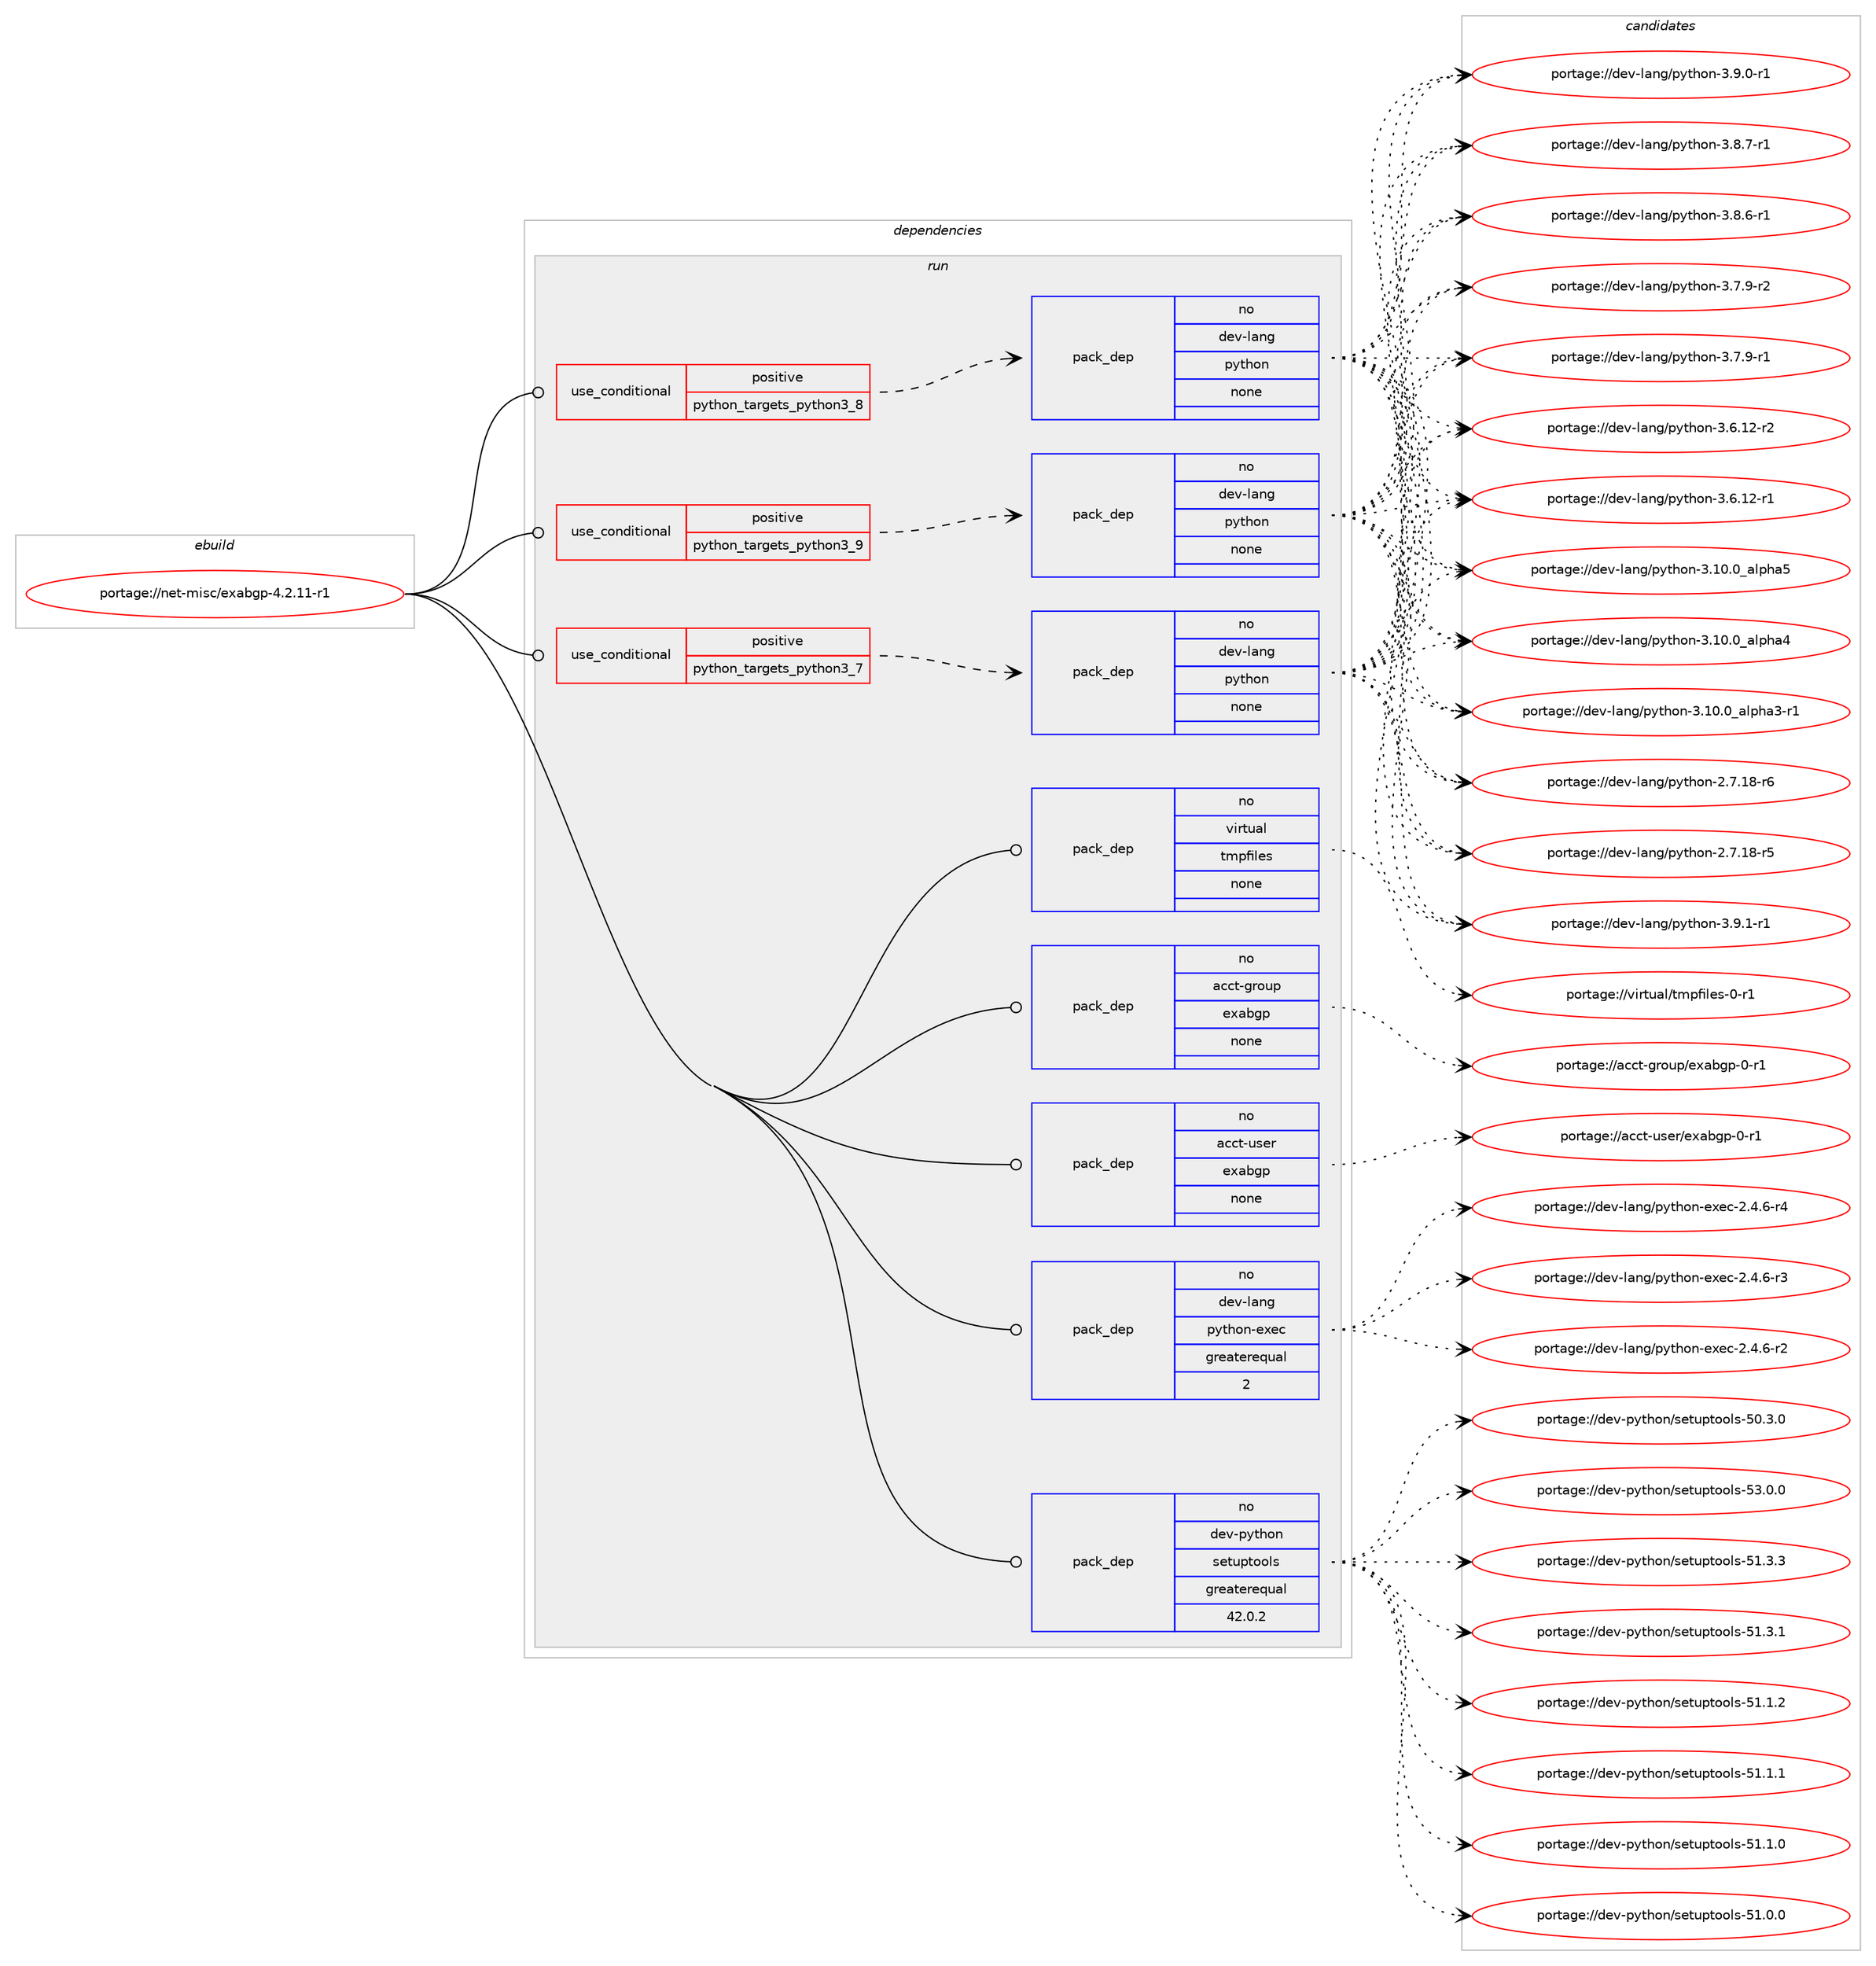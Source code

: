 digraph prolog {

# *************
# Graph options
# *************

newrank=true;
concentrate=true;
compound=true;
graph [rankdir=LR,fontname=Helvetica,fontsize=10,ranksep=1.5];#, ranksep=2.5, nodesep=0.2];
edge  [arrowhead=vee];
node  [fontname=Helvetica,fontsize=10];

# **********
# The ebuild
# **********

subgraph cluster_leftcol {
color=gray;
rank=same;
label=<<i>ebuild</i>>;
id [label="portage://net-misc/exabgp-4.2.11-r1", color=red, width=4, href="../net-misc/exabgp-4.2.11-r1.svg"];
}

# ****************
# The dependencies
# ****************

subgraph cluster_midcol {
color=gray;
label=<<i>dependencies</i>>;
subgraph cluster_compile {
fillcolor="#eeeeee";
style=filled;
label=<<i>compile</i>>;
}
subgraph cluster_compileandrun {
fillcolor="#eeeeee";
style=filled;
label=<<i>compile and run</i>>;
}
subgraph cluster_run {
fillcolor="#eeeeee";
style=filled;
label=<<i>run</i>>;
subgraph cond7627 {
dependency24963 [label=<<TABLE BORDER="0" CELLBORDER="1" CELLSPACING="0" CELLPADDING="4"><TR><TD ROWSPAN="3" CELLPADDING="10">use_conditional</TD></TR><TR><TD>positive</TD></TR><TR><TD>python_targets_python3_7</TD></TR></TABLE>>, shape=none, color=red];
subgraph pack17111 {
dependency24964 [label=<<TABLE BORDER="0" CELLBORDER="1" CELLSPACING="0" CELLPADDING="4" WIDTH="220"><TR><TD ROWSPAN="6" CELLPADDING="30">pack_dep</TD></TR><TR><TD WIDTH="110">no</TD></TR><TR><TD>dev-lang</TD></TR><TR><TD>python</TD></TR><TR><TD>none</TD></TR><TR><TD></TD></TR></TABLE>>, shape=none, color=blue];
}
dependency24963:e -> dependency24964:w [weight=20,style="dashed",arrowhead="vee"];
}
id:e -> dependency24963:w [weight=20,style="solid",arrowhead="odot"];
subgraph cond7628 {
dependency24965 [label=<<TABLE BORDER="0" CELLBORDER="1" CELLSPACING="0" CELLPADDING="4"><TR><TD ROWSPAN="3" CELLPADDING="10">use_conditional</TD></TR><TR><TD>positive</TD></TR><TR><TD>python_targets_python3_8</TD></TR></TABLE>>, shape=none, color=red];
subgraph pack17112 {
dependency24966 [label=<<TABLE BORDER="0" CELLBORDER="1" CELLSPACING="0" CELLPADDING="4" WIDTH="220"><TR><TD ROWSPAN="6" CELLPADDING="30">pack_dep</TD></TR><TR><TD WIDTH="110">no</TD></TR><TR><TD>dev-lang</TD></TR><TR><TD>python</TD></TR><TR><TD>none</TD></TR><TR><TD></TD></TR></TABLE>>, shape=none, color=blue];
}
dependency24965:e -> dependency24966:w [weight=20,style="dashed",arrowhead="vee"];
}
id:e -> dependency24965:w [weight=20,style="solid",arrowhead="odot"];
subgraph cond7629 {
dependency24967 [label=<<TABLE BORDER="0" CELLBORDER="1" CELLSPACING="0" CELLPADDING="4"><TR><TD ROWSPAN="3" CELLPADDING="10">use_conditional</TD></TR><TR><TD>positive</TD></TR><TR><TD>python_targets_python3_9</TD></TR></TABLE>>, shape=none, color=red];
subgraph pack17113 {
dependency24968 [label=<<TABLE BORDER="0" CELLBORDER="1" CELLSPACING="0" CELLPADDING="4" WIDTH="220"><TR><TD ROWSPAN="6" CELLPADDING="30">pack_dep</TD></TR><TR><TD WIDTH="110">no</TD></TR><TR><TD>dev-lang</TD></TR><TR><TD>python</TD></TR><TR><TD>none</TD></TR><TR><TD></TD></TR></TABLE>>, shape=none, color=blue];
}
dependency24967:e -> dependency24968:w [weight=20,style="dashed",arrowhead="vee"];
}
id:e -> dependency24967:w [weight=20,style="solid",arrowhead="odot"];
subgraph pack17114 {
dependency24969 [label=<<TABLE BORDER="0" CELLBORDER="1" CELLSPACING="0" CELLPADDING="4" WIDTH="220"><TR><TD ROWSPAN="6" CELLPADDING="30">pack_dep</TD></TR><TR><TD WIDTH="110">no</TD></TR><TR><TD>acct-group</TD></TR><TR><TD>exabgp</TD></TR><TR><TD>none</TD></TR><TR><TD></TD></TR></TABLE>>, shape=none, color=blue];
}
id:e -> dependency24969:w [weight=20,style="solid",arrowhead="odot"];
subgraph pack17115 {
dependency24970 [label=<<TABLE BORDER="0" CELLBORDER="1" CELLSPACING="0" CELLPADDING="4" WIDTH="220"><TR><TD ROWSPAN="6" CELLPADDING="30">pack_dep</TD></TR><TR><TD WIDTH="110">no</TD></TR><TR><TD>acct-user</TD></TR><TR><TD>exabgp</TD></TR><TR><TD>none</TD></TR><TR><TD></TD></TR></TABLE>>, shape=none, color=blue];
}
id:e -> dependency24970:w [weight=20,style="solid",arrowhead="odot"];
subgraph pack17116 {
dependency24971 [label=<<TABLE BORDER="0" CELLBORDER="1" CELLSPACING="0" CELLPADDING="4" WIDTH="220"><TR><TD ROWSPAN="6" CELLPADDING="30">pack_dep</TD></TR><TR><TD WIDTH="110">no</TD></TR><TR><TD>dev-lang</TD></TR><TR><TD>python-exec</TD></TR><TR><TD>greaterequal</TD></TR><TR><TD>2</TD></TR></TABLE>>, shape=none, color=blue];
}
id:e -> dependency24971:w [weight=20,style="solid",arrowhead="odot"];
subgraph pack17117 {
dependency24972 [label=<<TABLE BORDER="0" CELLBORDER="1" CELLSPACING="0" CELLPADDING="4" WIDTH="220"><TR><TD ROWSPAN="6" CELLPADDING="30">pack_dep</TD></TR><TR><TD WIDTH="110">no</TD></TR><TR><TD>dev-python</TD></TR><TR><TD>setuptools</TD></TR><TR><TD>greaterequal</TD></TR><TR><TD>42.0.2</TD></TR></TABLE>>, shape=none, color=blue];
}
id:e -> dependency24972:w [weight=20,style="solid",arrowhead="odot"];
subgraph pack17118 {
dependency24973 [label=<<TABLE BORDER="0" CELLBORDER="1" CELLSPACING="0" CELLPADDING="4" WIDTH="220"><TR><TD ROWSPAN="6" CELLPADDING="30">pack_dep</TD></TR><TR><TD WIDTH="110">no</TD></TR><TR><TD>virtual</TD></TR><TR><TD>tmpfiles</TD></TR><TR><TD>none</TD></TR><TR><TD></TD></TR></TABLE>>, shape=none, color=blue];
}
id:e -> dependency24973:w [weight=20,style="solid",arrowhead="odot"];
}
}

# **************
# The candidates
# **************

subgraph cluster_choices {
rank=same;
color=gray;
label=<<i>candidates</i>>;

subgraph choice17111 {
color=black;
nodesep=1;
choice1001011184510897110103471121211161041111104551465746494511449 [label="portage://dev-lang/python-3.9.1-r1", color=red, width=4,href="../dev-lang/python-3.9.1-r1.svg"];
choice1001011184510897110103471121211161041111104551465746484511449 [label="portage://dev-lang/python-3.9.0-r1", color=red, width=4,href="../dev-lang/python-3.9.0-r1.svg"];
choice1001011184510897110103471121211161041111104551465646554511449 [label="portage://dev-lang/python-3.8.7-r1", color=red, width=4,href="../dev-lang/python-3.8.7-r1.svg"];
choice1001011184510897110103471121211161041111104551465646544511449 [label="portage://dev-lang/python-3.8.6-r1", color=red, width=4,href="../dev-lang/python-3.8.6-r1.svg"];
choice1001011184510897110103471121211161041111104551465546574511450 [label="portage://dev-lang/python-3.7.9-r2", color=red, width=4,href="../dev-lang/python-3.7.9-r2.svg"];
choice1001011184510897110103471121211161041111104551465546574511449 [label="portage://dev-lang/python-3.7.9-r1", color=red, width=4,href="../dev-lang/python-3.7.9-r1.svg"];
choice100101118451089711010347112121116104111110455146544649504511450 [label="portage://dev-lang/python-3.6.12-r2", color=red, width=4,href="../dev-lang/python-3.6.12-r2.svg"];
choice100101118451089711010347112121116104111110455146544649504511449 [label="portage://dev-lang/python-3.6.12-r1", color=red, width=4,href="../dev-lang/python-3.6.12-r1.svg"];
choice1001011184510897110103471121211161041111104551464948464895971081121049753 [label="portage://dev-lang/python-3.10.0_alpha5", color=red, width=4,href="../dev-lang/python-3.10.0_alpha5.svg"];
choice1001011184510897110103471121211161041111104551464948464895971081121049752 [label="portage://dev-lang/python-3.10.0_alpha4", color=red, width=4,href="../dev-lang/python-3.10.0_alpha4.svg"];
choice10010111845108971101034711212111610411111045514649484648959710811210497514511449 [label="portage://dev-lang/python-3.10.0_alpha3-r1", color=red, width=4,href="../dev-lang/python-3.10.0_alpha3-r1.svg"];
choice100101118451089711010347112121116104111110455046554649564511454 [label="portage://dev-lang/python-2.7.18-r6", color=red, width=4,href="../dev-lang/python-2.7.18-r6.svg"];
choice100101118451089711010347112121116104111110455046554649564511453 [label="portage://dev-lang/python-2.7.18-r5", color=red, width=4,href="../dev-lang/python-2.7.18-r5.svg"];
dependency24964:e -> choice1001011184510897110103471121211161041111104551465746494511449:w [style=dotted,weight="100"];
dependency24964:e -> choice1001011184510897110103471121211161041111104551465746484511449:w [style=dotted,weight="100"];
dependency24964:e -> choice1001011184510897110103471121211161041111104551465646554511449:w [style=dotted,weight="100"];
dependency24964:e -> choice1001011184510897110103471121211161041111104551465646544511449:w [style=dotted,weight="100"];
dependency24964:e -> choice1001011184510897110103471121211161041111104551465546574511450:w [style=dotted,weight="100"];
dependency24964:e -> choice1001011184510897110103471121211161041111104551465546574511449:w [style=dotted,weight="100"];
dependency24964:e -> choice100101118451089711010347112121116104111110455146544649504511450:w [style=dotted,weight="100"];
dependency24964:e -> choice100101118451089711010347112121116104111110455146544649504511449:w [style=dotted,weight="100"];
dependency24964:e -> choice1001011184510897110103471121211161041111104551464948464895971081121049753:w [style=dotted,weight="100"];
dependency24964:e -> choice1001011184510897110103471121211161041111104551464948464895971081121049752:w [style=dotted,weight="100"];
dependency24964:e -> choice10010111845108971101034711212111610411111045514649484648959710811210497514511449:w [style=dotted,weight="100"];
dependency24964:e -> choice100101118451089711010347112121116104111110455046554649564511454:w [style=dotted,weight="100"];
dependency24964:e -> choice100101118451089711010347112121116104111110455046554649564511453:w [style=dotted,weight="100"];
}
subgraph choice17112 {
color=black;
nodesep=1;
choice1001011184510897110103471121211161041111104551465746494511449 [label="portage://dev-lang/python-3.9.1-r1", color=red, width=4,href="../dev-lang/python-3.9.1-r1.svg"];
choice1001011184510897110103471121211161041111104551465746484511449 [label="portage://dev-lang/python-3.9.0-r1", color=red, width=4,href="../dev-lang/python-3.9.0-r1.svg"];
choice1001011184510897110103471121211161041111104551465646554511449 [label="portage://dev-lang/python-3.8.7-r1", color=red, width=4,href="../dev-lang/python-3.8.7-r1.svg"];
choice1001011184510897110103471121211161041111104551465646544511449 [label="portage://dev-lang/python-3.8.6-r1", color=red, width=4,href="../dev-lang/python-3.8.6-r1.svg"];
choice1001011184510897110103471121211161041111104551465546574511450 [label="portage://dev-lang/python-3.7.9-r2", color=red, width=4,href="../dev-lang/python-3.7.9-r2.svg"];
choice1001011184510897110103471121211161041111104551465546574511449 [label="portage://dev-lang/python-3.7.9-r1", color=red, width=4,href="../dev-lang/python-3.7.9-r1.svg"];
choice100101118451089711010347112121116104111110455146544649504511450 [label="portage://dev-lang/python-3.6.12-r2", color=red, width=4,href="../dev-lang/python-3.6.12-r2.svg"];
choice100101118451089711010347112121116104111110455146544649504511449 [label="portage://dev-lang/python-3.6.12-r1", color=red, width=4,href="../dev-lang/python-3.6.12-r1.svg"];
choice1001011184510897110103471121211161041111104551464948464895971081121049753 [label="portage://dev-lang/python-3.10.0_alpha5", color=red, width=4,href="../dev-lang/python-3.10.0_alpha5.svg"];
choice1001011184510897110103471121211161041111104551464948464895971081121049752 [label="portage://dev-lang/python-3.10.0_alpha4", color=red, width=4,href="../dev-lang/python-3.10.0_alpha4.svg"];
choice10010111845108971101034711212111610411111045514649484648959710811210497514511449 [label="portage://dev-lang/python-3.10.0_alpha3-r1", color=red, width=4,href="../dev-lang/python-3.10.0_alpha3-r1.svg"];
choice100101118451089711010347112121116104111110455046554649564511454 [label="portage://dev-lang/python-2.7.18-r6", color=red, width=4,href="../dev-lang/python-2.7.18-r6.svg"];
choice100101118451089711010347112121116104111110455046554649564511453 [label="portage://dev-lang/python-2.7.18-r5", color=red, width=4,href="../dev-lang/python-2.7.18-r5.svg"];
dependency24966:e -> choice1001011184510897110103471121211161041111104551465746494511449:w [style=dotted,weight="100"];
dependency24966:e -> choice1001011184510897110103471121211161041111104551465746484511449:w [style=dotted,weight="100"];
dependency24966:e -> choice1001011184510897110103471121211161041111104551465646554511449:w [style=dotted,weight="100"];
dependency24966:e -> choice1001011184510897110103471121211161041111104551465646544511449:w [style=dotted,weight="100"];
dependency24966:e -> choice1001011184510897110103471121211161041111104551465546574511450:w [style=dotted,weight="100"];
dependency24966:e -> choice1001011184510897110103471121211161041111104551465546574511449:w [style=dotted,weight="100"];
dependency24966:e -> choice100101118451089711010347112121116104111110455146544649504511450:w [style=dotted,weight="100"];
dependency24966:e -> choice100101118451089711010347112121116104111110455146544649504511449:w [style=dotted,weight="100"];
dependency24966:e -> choice1001011184510897110103471121211161041111104551464948464895971081121049753:w [style=dotted,weight="100"];
dependency24966:e -> choice1001011184510897110103471121211161041111104551464948464895971081121049752:w [style=dotted,weight="100"];
dependency24966:e -> choice10010111845108971101034711212111610411111045514649484648959710811210497514511449:w [style=dotted,weight="100"];
dependency24966:e -> choice100101118451089711010347112121116104111110455046554649564511454:w [style=dotted,weight="100"];
dependency24966:e -> choice100101118451089711010347112121116104111110455046554649564511453:w [style=dotted,weight="100"];
}
subgraph choice17113 {
color=black;
nodesep=1;
choice1001011184510897110103471121211161041111104551465746494511449 [label="portage://dev-lang/python-3.9.1-r1", color=red, width=4,href="../dev-lang/python-3.9.1-r1.svg"];
choice1001011184510897110103471121211161041111104551465746484511449 [label="portage://dev-lang/python-3.9.0-r1", color=red, width=4,href="../dev-lang/python-3.9.0-r1.svg"];
choice1001011184510897110103471121211161041111104551465646554511449 [label="portage://dev-lang/python-3.8.7-r1", color=red, width=4,href="../dev-lang/python-3.8.7-r1.svg"];
choice1001011184510897110103471121211161041111104551465646544511449 [label="portage://dev-lang/python-3.8.6-r1", color=red, width=4,href="../dev-lang/python-3.8.6-r1.svg"];
choice1001011184510897110103471121211161041111104551465546574511450 [label="portage://dev-lang/python-3.7.9-r2", color=red, width=4,href="../dev-lang/python-3.7.9-r2.svg"];
choice1001011184510897110103471121211161041111104551465546574511449 [label="portage://dev-lang/python-3.7.9-r1", color=red, width=4,href="../dev-lang/python-3.7.9-r1.svg"];
choice100101118451089711010347112121116104111110455146544649504511450 [label="portage://dev-lang/python-3.6.12-r2", color=red, width=4,href="../dev-lang/python-3.6.12-r2.svg"];
choice100101118451089711010347112121116104111110455146544649504511449 [label="portage://dev-lang/python-3.6.12-r1", color=red, width=4,href="../dev-lang/python-3.6.12-r1.svg"];
choice1001011184510897110103471121211161041111104551464948464895971081121049753 [label="portage://dev-lang/python-3.10.0_alpha5", color=red, width=4,href="../dev-lang/python-3.10.0_alpha5.svg"];
choice1001011184510897110103471121211161041111104551464948464895971081121049752 [label="portage://dev-lang/python-3.10.0_alpha4", color=red, width=4,href="../dev-lang/python-3.10.0_alpha4.svg"];
choice10010111845108971101034711212111610411111045514649484648959710811210497514511449 [label="portage://dev-lang/python-3.10.0_alpha3-r1", color=red, width=4,href="../dev-lang/python-3.10.0_alpha3-r1.svg"];
choice100101118451089711010347112121116104111110455046554649564511454 [label="portage://dev-lang/python-2.7.18-r6", color=red, width=4,href="../dev-lang/python-2.7.18-r6.svg"];
choice100101118451089711010347112121116104111110455046554649564511453 [label="portage://dev-lang/python-2.7.18-r5", color=red, width=4,href="../dev-lang/python-2.7.18-r5.svg"];
dependency24968:e -> choice1001011184510897110103471121211161041111104551465746494511449:w [style=dotted,weight="100"];
dependency24968:e -> choice1001011184510897110103471121211161041111104551465746484511449:w [style=dotted,weight="100"];
dependency24968:e -> choice1001011184510897110103471121211161041111104551465646554511449:w [style=dotted,weight="100"];
dependency24968:e -> choice1001011184510897110103471121211161041111104551465646544511449:w [style=dotted,weight="100"];
dependency24968:e -> choice1001011184510897110103471121211161041111104551465546574511450:w [style=dotted,weight="100"];
dependency24968:e -> choice1001011184510897110103471121211161041111104551465546574511449:w [style=dotted,weight="100"];
dependency24968:e -> choice100101118451089711010347112121116104111110455146544649504511450:w [style=dotted,weight="100"];
dependency24968:e -> choice100101118451089711010347112121116104111110455146544649504511449:w [style=dotted,weight="100"];
dependency24968:e -> choice1001011184510897110103471121211161041111104551464948464895971081121049753:w [style=dotted,weight="100"];
dependency24968:e -> choice1001011184510897110103471121211161041111104551464948464895971081121049752:w [style=dotted,weight="100"];
dependency24968:e -> choice10010111845108971101034711212111610411111045514649484648959710811210497514511449:w [style=dotted,weight="100"];
dependency24968:e -> choice100101118451089711010347112121116104111110455046554649564511454:w [style=dotted,weight="100"];
dependency24968:e -> choice100101118451089711010347112121116104111110455046554649564511453:w [style=dotted,weight="100"];
}
subgraph choice17114 {
color=black;
nodesep=1;
choice9799991164510311411111711247101120979810311245484511449 [label="portage://acct-group/exabgp-0-r1", color=red, width=4,href="../acct-group/exabgp-0-r1.svg"];
dependency24969:e -> choice9799991164510311411111711247101120979810311245484511449:w [style=dotted,weight="100"];
}
subgraph choice17115 {
color=black;
nodesep=1;
choice9799991164511711510111447101120979810311245484511449 [label="portage://acct-user/exabgp-0-r1", color=red, width=4,href="../acct-user/exabgp-0-r1.svg"];
dependency24970:e -> choice9799991164511711510111447101120979810311245484511449:w [style=dotted,weight="100"];
}
subgraph choice17116 {
color=black;
nodesep=1;
choice10010111845108971101034711212111610411111045101120101994550465246544511452 [label="portage://dev-lang/python-exec-2.4.6-r4", color=red, width=4,href="../dev-lang/python-exec-2.4.6-r4.svg"];
choice10010111845108971101034711212111610411111045101120101994550465246544511451 [label="portage://dev-lang/python-exec-2.4.6-r3", color=red, width=4,href="../dev-lang/python-exec-2.4.6-r3.svg"];
choice10010111845108971101034711212111610411111045101120101994550465246544511450 [label="portage://dev-lang/python-exec-2.4.6-r2", color=red, width=4,href="../dev-lang/python-exec-2.4.6-r2.svg"];
dependency24971:e -> choice10010111845108971101034711212111610411111045101120101994550465246544511452:w [style=dotted,weight="100"];
dependency24971:e -> choice10010111845108971101034711212111610411111045101120101994550465246544511451:w [style=dotted,weight="100"];
dependency24971:e -> choice10010111845108971101034711212111610411111045101120101994550465246544511450:w [style=dotted,weight="100"];
}
subgraph choice17117 {
color=black;
nodesep=1;
choice100101118451121211161041111104711510111611711211611111110811545535146484648 [label="portage://dev-python/setuptools-53.0.0", color=red, width=4,href="../dev-python/setuptools-53.0.0.svg"];
choice100101118451121211161041111104711510111611711211611111110811545534946514651 [label="portage://dev-python/setuptools-51.3.3", color=red, width=4,href="../dev-python/setuptools-51.3.3.svg"];
choice100101118451121211161041111104711510111611711211611111110811545534946514649 [label="portage://dev-python/setuptools-51.3.1", color=red, width=4,href="../dev-python/setuptools-51.3.1.svg"];
choice100101118451121211161041111104711510111611711211611111110811545534946494650 [label="portage://dev-python/setuptools-51.1.2", color=red, width=4,href="../dev-python/setuptools-51.1.2.svg"];
choice100101118451121211161041111104711510111611711211611111110811545534946494649 [label="portage://dev-python/setuptools-51.1.1", color=red, width=4,href="../dev-python/setuptools-51.1.1.svg"];
choice100101118451121211161041111104711510111611711211611111110811545534946494648 [label="portage://dev-python/setuptools-51.1.0", color=red, width=4,href="../dev-python/setuptools-51.1.0.svg"];
choice100101118451121211161041111104711510111611711211611111110811545534946484648 [label="portage://dev-python/setuptools-51.0.0", color=red, width=4,href="../dev-python/setuptools-51.0.0.svg"];
choice100101118451121211161041111104711510111611711211611111110811545534846514648 [label="portage://dev-python/setuptools-50.3.0", color=red, width=4,href="../dev-python/setuptools-50.3.0.svg"];
dependency24972:e -> choice100101118451121211161041111104711510111611711211611111110811545535146484648:w [style=dotted,weight="100"];
dependency24972:e -> choice100101118451121211161041111104711510111611711211611111110811545534946514651:w [style=dotted,weight="100"];
dependency24972:e -> choice100101118451121211161041111104711510111611711211611111110811545534946514649:w [style=dotted,weight="100"];
dependency24972:e -> choice100101118451121211161041111104711510111611711211611111110811545534946494650:w [style=dotted,weight="100"];
dependency24972:e -> choice100101118451121211161041111104711510111611711211611111110811545534946494649:w [style=dotted,weight="100"];
dependency24972:e -> choice100101118451121211161041111104711510111611711211611111110811545534946494648:w [style=dotted,weight="100"];
dependency24972:e -> choice100101118451121211161041111104711510111611711211611111110811545534946484648:w [style=dotted,weight="100"];
dependency24972:e -> choice100101118451121211161041111104711510111611711211611111110811545534846514648:w [style=dotted,weight="100"];
}
subgraph choice17118 {
color=black;
nodesep=1;
choice118105114116117971084711610911210210510810111545484511449 [label="portage://virtual/tmpfiles-0-r1", color=red, width=4,href="../virtual/tmpfiles-0-r1.svg"];
dependency24973:e -> choice118105114116117971084711610911210210510810111545484511449:w [style=dotted,weight="100"];
}
}

}
